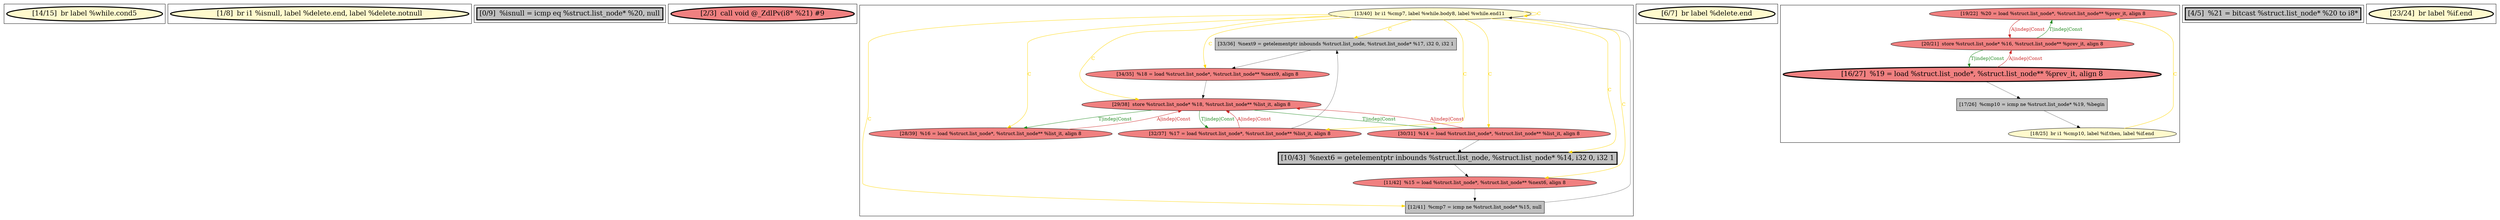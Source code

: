 
digraph G {





subgraph cluster8 {


node571 [penwidth=3.0,fontsize=20,fillcolor=lemonchiffon,label="[14/15]  br label %while.cond5",shape=ellipse,style=filled ]



}

subgraph cluster7 {


node570 [penwidth=3.0,fontsize=20,fillcolor=lemonchiffon,label="[1/8]  br i1 %isnull, label %delete.end, label %delete.notnull",shape=ellipse,style=filled ]



}

subgraph cluster6 {


node569 [penwidth=3.0,fontsize=20,fillcolor=grey,label="[0/9]  %isnull = icmp eq %struct.list_node* %20, null",shape=rectangle,style=filled ]



}

subgraph cluster0 {


node550 [penwidth=3.0,fontsize=20,fillcolor=lightcoral,label="[2/3]  call void @_ZdlPv(i8* %21) #9",shape=ellipse,style=filled ]



}

subgraph cluster5 {


node567 [fillcolor=lemonchiffon,label="[13/40]  br i1 %cmp7, label %while.body8, label %while.end11",shape=ellipse,style=filled ]
node560 [fillcolor=grey,label="[33/36]  %next9 = getelementptr inbounds %struct.list_node, %struct.list_node* %17, i32 0, i32 1",shape=rectangle,style=filled ]
node566 [fillcolor=lightcoral,label="[32/37]  %17 = load %struct.list_node*, %struct.list_node** %list_it, align 8",shape=ellipse,style=filled ]
node561 [fillcolor=lightcoral,label="[34/35]  %18 = load %struct.list_node*, %struct.list_node** %next9, align 8",shape=ellipse,style=filled ]
node568 [fillcolor=grey,label="[12/41]  %cmp7 = icmp ne %struct.list_node* %15, null",shape=rectangle,style=filled ]
node563 [penwidth=3.0,fontsize=20,fillcolor=grey,label="[10/43]  %next6 = getelementptr inbounds %struct.list_node, %struct.list_node* %14, i32 0, i32 1",shape=rectangle,style=filled ]
node565 [fillcolor=lightcoral,label="[29/38]  store %struct.list_node* %18, %struct.list_node** %list_it, align 8",shape=ellipse,style=filled ]
node559 [fillcolor=lightcoral,label="[28/39]  %16 = load %struct.list_node*, %struct.list_node** %list_it, align 8",shape=ellipse,style=filled ]
node564 [fillcolor=lightcoral,label="[30/31]  %14 = load %struct.list_node*, %struct.list_node** %list_it, align 8",shape=ellipse,style=filled ]
node562 [fillcolor=lightcoral,label="[11/42]  %15 = load %struct.list_node*, %struct.list_node** %next6, align 8",shape=ellipse,style=filled ]

node567->node561 [style=solid,color=gold,label="C",penwidth=1.0,fontcolor=gold ]
node567->node562 [style=solid,color=gold,label="C",penwidth=1.0,fontcolor=gold ]
node565->node566 [style=solid,color=forestgreen,label="T|indep|Const",penwidth=1.0,fontcolor=forestgreen ]
node565->node564 [style=solid,color=forestgreen,label="T|indep|Const",penwidth=1.0,fontcolor=forestgreen ]
node564->node565 [style=solid,color=firebrick3,label="A|indep|Const",penwidth=1.0,fontcolor=firebrick3 ]
node567->node560 [style=solid,color=gold,label="C",penwidth=1.0,fontcolor=gold ]
node567->node566 [style=solid,color=gold,label="C",penwidth=1.0,fontcolor=gold ]
node567->node563 [style=solid,color=gold,label="C",penwidth=1.0,fontcolor=gold ]
node567->node565 [style=solid,color=gold,label="C",penwidth=1.0,fontcolor=gold ]
node568->node567 [style=solid,color=black,label="",penwidth=0.5,fontcolor=black ]
node566->node565 [style=solid,color=firebrick3,label="A|indep|Const",penwidth=1.0,fontcolor=firebrick3 ]
node562->node568 [style=solid,color=black,label="",penwidth=0.5,fontcolor=black ]
node561->node565 [style=solid,color=black,label="",penwidth=0.5,fontcolor=black ]
node567->node564 [style=solid,color=gold,label="C",penwidth=1.0,fontcolor=gold ]
node565->node559 [style=solid,color=forestgreen,label="T|indep|Const",penwidth=1.0,fontcolor=forestgreen ]
node559->node565 [style=solid,color=firebrick3,label="A|indep|Const",penwidth=1.0,fontcolor=firebrick3 ]
node567->node567 [style=solid,color=gold,label="C",penwidth=1.0,fontcolor=gold ]
node567->node568 [style=solid,color=gold,label="C",penwidth=1.0,fontcolor=gold ]
node567->node559 [style=solid,color=gold,label="C",penwidth=1.0,fontcolor=gold ]
node564->node563 [style=solid,color=black,label="",penwidth=0.5,fontcolor=black ]
node566->node560 [style=solid,color=black,label="",penwidth=0.5,fontcolor=black ]
node563->node562 [style=solid,color=black,label="",penwidth=0.5,fontcolor=black ]
node560->node561 [style=solid,color=black,label="",penwidth=0.5,fontcolor=black ]


}

subgraph cluster1 {


node551 [penwidth=3.0,fontsize=20,fillcolor=lemonchiffon,label="[6/7]  br label %delete.end",shape=ellipse,style=filled ]



}

subgraph cluster2 {


node554 [fillcolor=lightcoral,label="[19/22]  %20 = load %struct.list_node*, %struct.list_node** %prev_it, align 8",shape=ellipse,style=filled ]
node556 [fillcolor=lightcoral,label="[20/21]  store %struct.list_node* %16, %struct.list_node** %prev_it, align 8",shape=ellipse,style=filled ]
node552 [fillcolor=lemonchiffon,label="[18/25]  br i1 %cmp10, label %if.then, label %if.end",shape=ellipse,style=filled ]
node555 [penwidth=3.0,fontsize=20,fillcolor=lightcoral,label="[16/27]  %19 = load %struct.list_node*, %struct.list_node** %prev_it, align 8",shape=ellipse,style=filled ]
node553 [fillcolor=grey,label="[17/26]  %cmp10 = icmp ne %struct.list_node* %19, %begin",shape=rectangle,style=filled ]

node556->node554 [style=solid,color=forestgreen,label="T|indep|Const",penwidth=1.0,fontcolor=forestgreen ]
node555->node556 [style=solid,color=firebrick3,label="A|indep|Const",penwidth=1.0,fontcolor=firebrick3 ]
node552->node554 [style=solid,color=gold,label="C",penwidth=1.0,fontcolor=gold ]
node556->node555 [style=solid,color=forestgreen,label="T|indep|Const",penwidth=1.0,fontcolor=forestgreen ]
node553->node552 [style=solid,color=black,label="",penwidth=0.5,fontcolor=black ]
node554->node556 [style=solid,color=firebrick3,label="A|indep|Const",penwidth=1.0,fontcolor=firebrick3 ]
node555->node553 [style=solid,color=black,label="",penwidth=0.5,fontcolor=black ]


}

subgraph cluster3 {


node557 [penwidth=3.0,fontsize=20,fillcolor=grey,label="[4/5]  %21 = bitcast %struct.list_node* %20 to i8*",shape=rectangle,style=filled ]



}

subgraph cluster4 {


node558 [penwidth=3.0,fontsize=20,fillcolor=lemonchiffon,label="[23/24]  br label %if.end",shape=ellipse,style=filled ]



}

}
